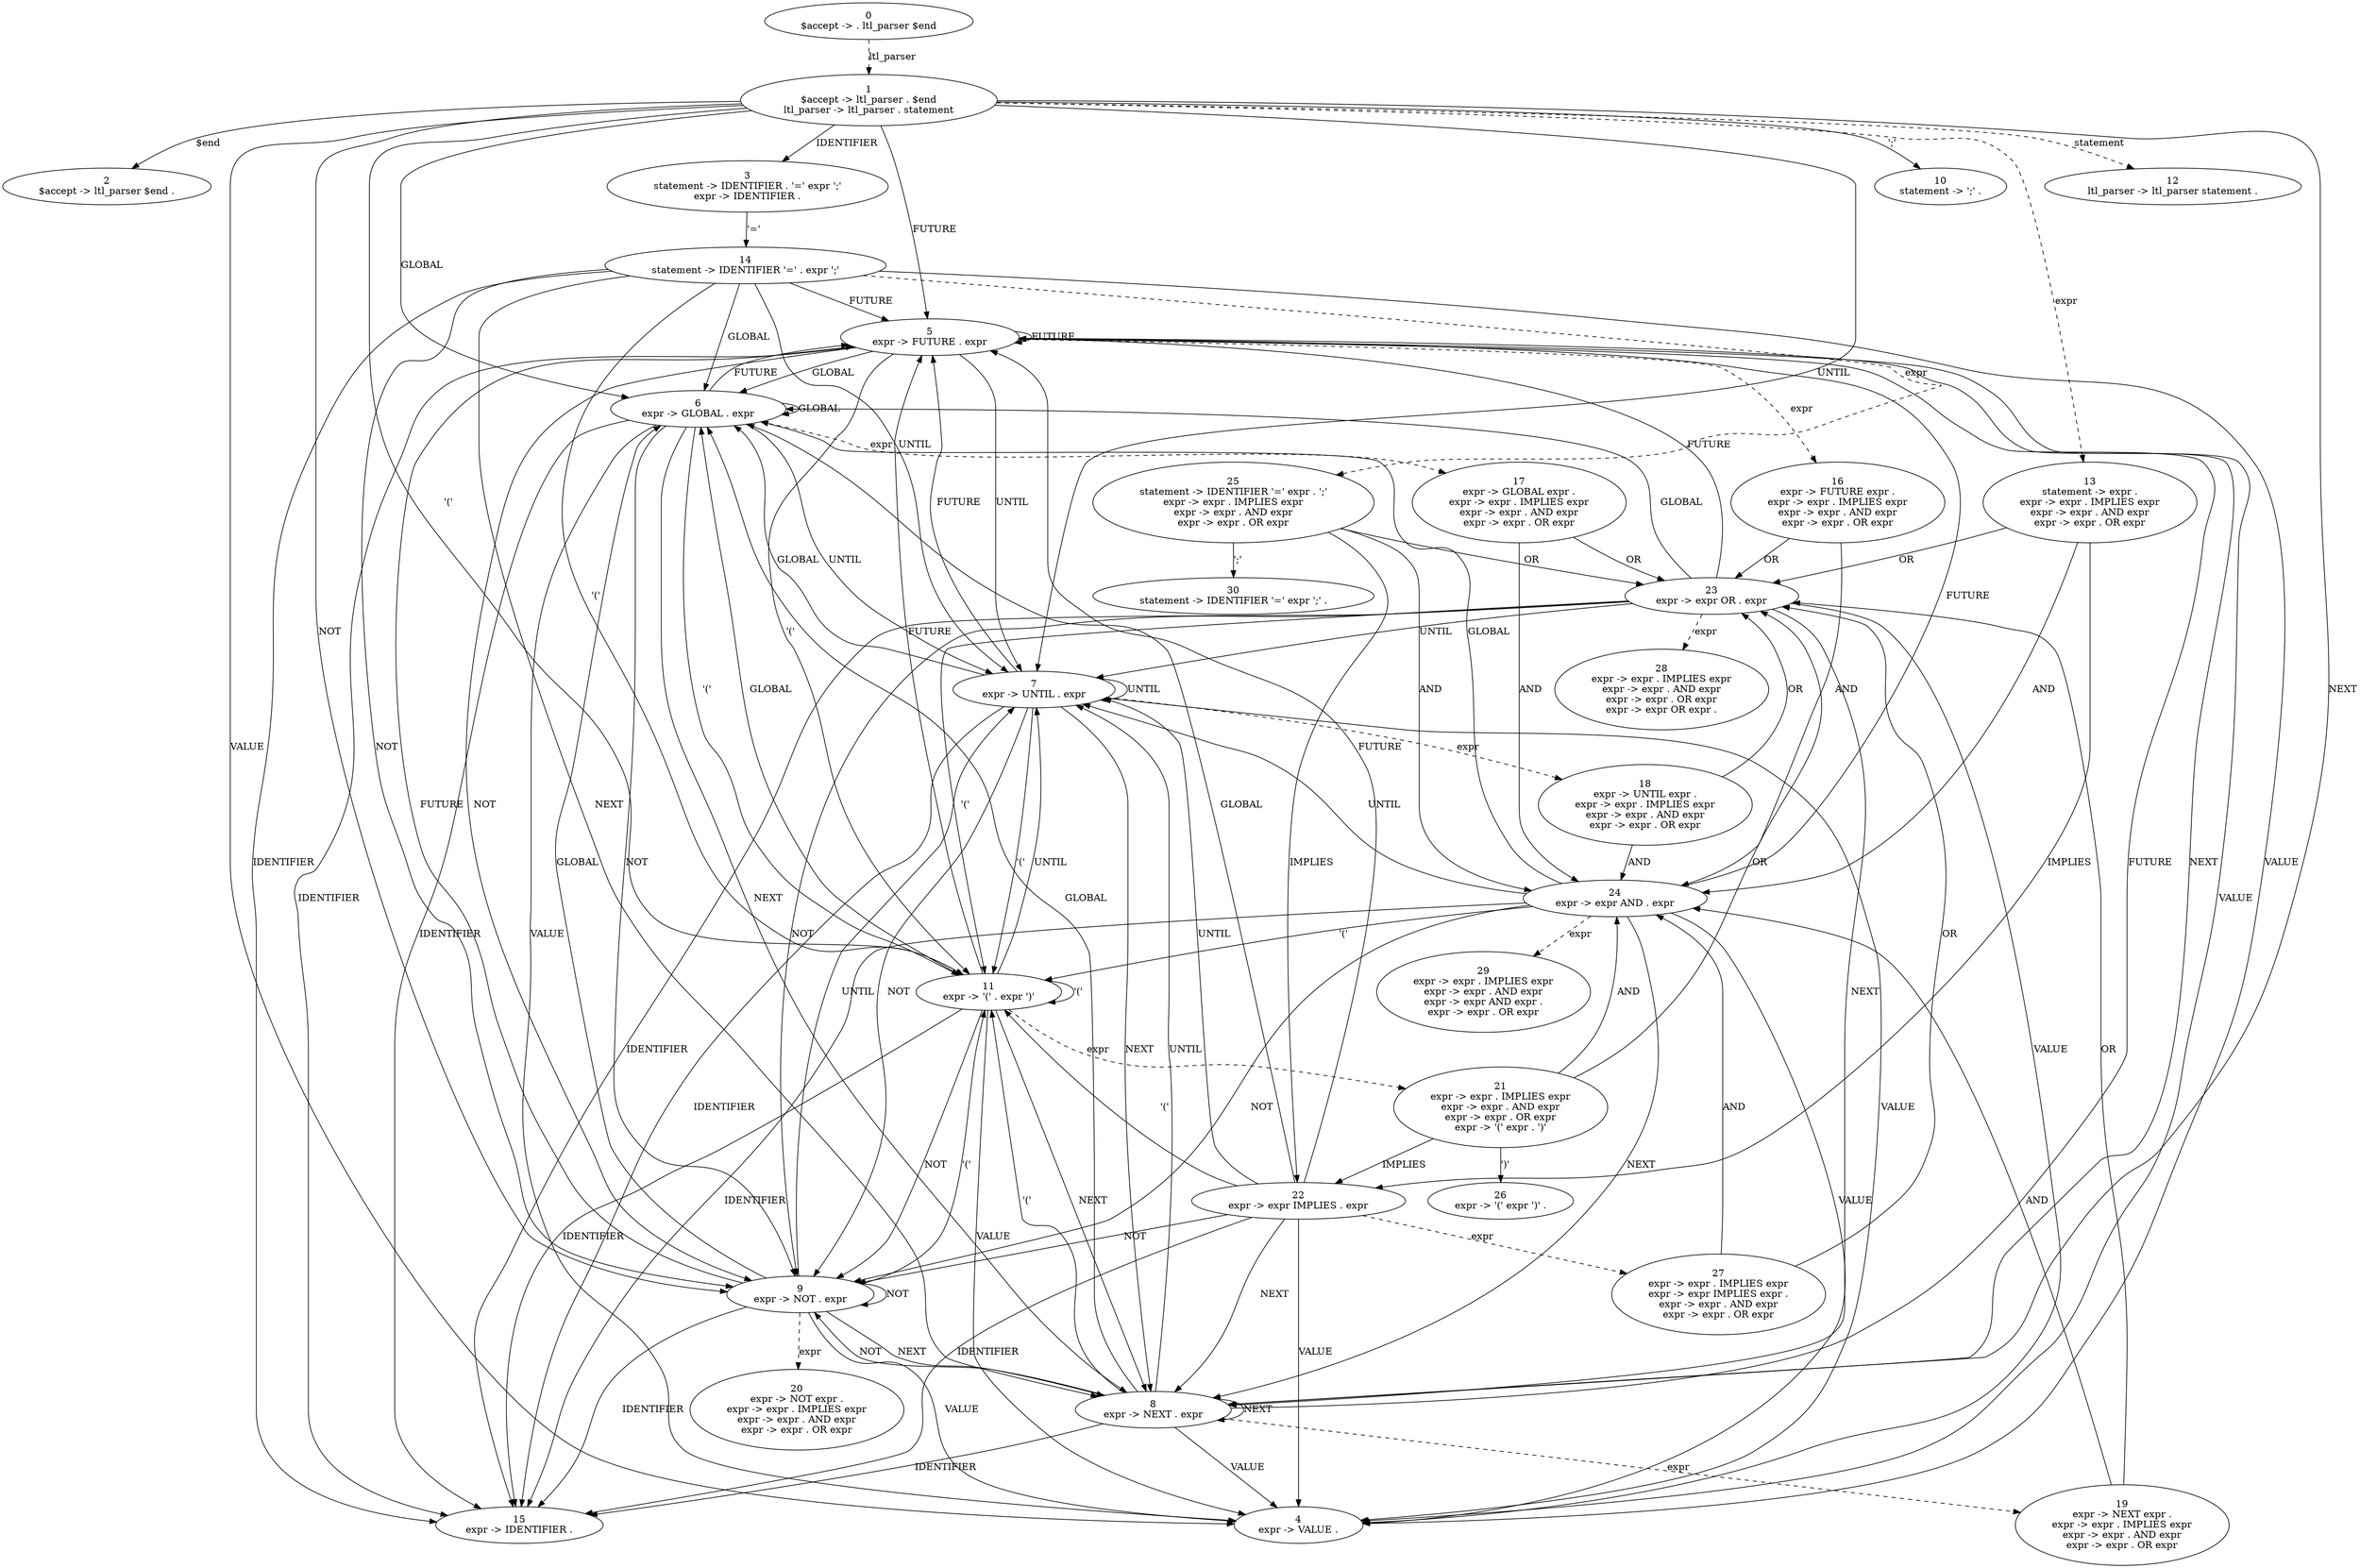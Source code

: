 // Generated by GNU Bison 2.5.
// Report bugs to <bug-bison@gnu.org>.
// Home page: <http://www.gnu.org/software/bison/>.

digraph "ltl_parser.y"
{
  0 [label="0\n$accept -> . ltl_parser $end"]
  0 -> 1 [style=dashed label="ltl_parser"]
  1 [label="1\n$accept -> ltl_parser . $end\nltl_parser -> ltl_parser . statement"]
  1 -> 2 [style=solid label="$end"]
  1 -> 3 [style=solid label="IDENTIFIER"]
  1 -> 4 [style=solid label="VALUE"]
  1 -> 5 [style=solid label="FUTURE"]
  1 -> 6 [style=solid label="GLOBAL"]
  1 -> 7 [style=solid label="UNTIL"]
  1 -> 8 [style=solid label="NEXT"]
  1 -> 9 [style=solid label="NOT"]
  1 -> 10 [style=solid label="';'"]
  1 -> 11 [style=solid label="'('"]
  1 -> 12 [style=dashed label="statement"]
  1 -> 13 [style=dashed label="expr"]
  2 [label="2\n$accept -> ltl_parser $end ."]
  3 [label="3\nstatement -> IDENTIFIER . '=' expr ';'\nexpr -> IDENTIFIER ."]
  3 -> 14 [style=solid label="'='"]
  4 [label="4\nexpr -> VALUE ."]
  5 [label="5\nexpr -> FUTURE . expr"]
  5 -> 15 [style=solid label="IDENTIFIER"]
  5 -> 4 [style=solid label="VALUE"]
  5 -> 5 [style=solid label="FUTURE"]
  5 -> 6 [style=solid label="GLOBAL"]
  5 -> 7 [style=solid label="UNTIL"]
  5 -> 8 [style=solid label="NEXT"]
  5 -> 9 [style=solid label="NOT"]
  5 -> 11 [style=solid label="'('"]
  5 -> 16 [style=dashed label="expr"]
  6 [label="6\nexpr -> GLOBAL . expr"]
  6 -> 15 [style=solid label="IDENTIFIER"]
  6 -> 4 [style=solid label="VALUE"]
  6 -> 5 [style=solid label="FUTURE"]
  6 -> 6 [style=solid label="GLOBAL"]
  6 -> 7 [style=solid label="UNTIL"]
  6 -> 8 [style=solid label="NEXT"]
  6 -> 9 [style=solid label="NOT"]
  6 -> 11 [style=solid label="'('"]
  6 -> 17 [style=dashed label="expr"]
  7 [label="7\nexpr -> UNTIL . expr"]
  7 -> 15 [style=solid label="IDENTIFIER"]
  7 -> 4 [style=solid label="VALUE"]
  7 -> 5 [style=solid label="FUTURE"]
  7 -> 6 [style=solid label="GLOBAL"]
  7 -> 7 [style=solid label="UNTIL"]
  7 -> 8 [style=solid label="NEXT"]
  7 -> 9 [style=solid label="NOT"]
  7 -> 11 [style=solid label="'('"]
  7 -> 18 [style=dashed label="expr"]
  8 [label="8\nexpr -> NEXT . expr"]
  8 -> 15 [style=solid label="IDENTIFIER"]
  8 -> 4 [style=solid label="VALUE"]
  8 -> 5 [style=solid label="FUTURE"]
  8 -> 6 [style=solid label="GLOBAL"]
  8 -> 7 [style=solid label="UNTIL"]
  8 -> 8 [style=solid label="NEXT"]
  8 -> 9 [style=solid label="NOT"]
  8 -> 11 [style=solid label="'('"]
  8 -> 19 [style=dashed label="expr"]
  9 [label="9\nexpr -> NOT . expr"]
  9 -> 15 [style=solid label="IDENTIFIER"]
  9 -> 4 [style=solid label="VALUE"]
  9 -> 5 [style=solid label="FUTURE"]
  9 -> 6 [style=solid label="GLOBAL"]
  9 -> 7 [style=solid label="UNTIL"]
  9 -> 8 [style=solid label="NEXT"]
  9 -> 9 [style=solid label="NOT"]
  9 -> 11 [style=solid label="'('"]
  9 -> 20 [style=dashed label="expr"]
  10 [label="10\nstatement -> ';' ."]
  11 [label="11\nexpr -> '(' . expr ')'"]
  11 -> 15 [style=solid label="IDENTIFIER"]
  11 -> 4 [style=solid label="VALUE"]
  11 -> 5 [style=solid label="FUTURE"]
  11 -> 6 [style=solid label="GLOBAL"]
  11 -> 7 [style=solid label="UNTIL"]
  11 -> 8 [style=solid label="NEXT"]
  11 -> 9 [style=solid label="NOT"]
  11 -> 11 [style=solid label="'('"]
  11 -> 21 [style=dashed label="expr"]
  12 [label="12\nltl_parser -> ltl_parser statement ."]
  13 [label="13\nstatement -> expr .\nexpr -> expr . IMPLIES expr\nexpr -> expr . AND expr\nexpr -> expr . OR expr"]
  13 -> 22 [style=solid label="IMPLIES"]
  13 -> 23 [style=solid label="OR"]
  13 -> 24 [style=solid label="AND"]
  14 [label="14\nstatement -> IDENTIFIER '=' . expr ';'"]
  14 -> 15 [style=solid label="IDENTIFIER"]
  14 -> 4 [style=solid label="VALUE"]
  14 -> 5 [style=solid label="FUTURE"]
  14 -> 6 [style=solid label="GLOBAL"]
  14 -> 7 [style=solid label="UNTIL"]
  14 -> 8 [style=solid label="NEXT"]
  14 -> 9 [style=solid label="NOT"]
  14 -> 11 [style=solid label="'('"]
  14 -> 25 [style=dashed label="expr"]
  15 [label="15\nexpr -> IDENTIFIER ."]
  16 [label="16\nexpr -> FUTURE expr .\nexpr -> expr . IMPLIES expr\nexpr -> expr . AND expr\nexpr -> expr . OR expr"]
  16 -> 23 [style=solid label="OR"]
  16 -> 24 [style=solid label="AND"]
  17 [label="17\nexpr -> GLOBAL expr .\nexpr -> expr . IMPLIES expr\nexpr -> expr . AND expr\nexpr -> expr . OR expr"]
  17 -> 23 [style=solid label="OR"]
  17 -> 24 [style=solid label="AND"]
  18 [label="18\nexpr -> UNTIL expr .\nexpr -> expr . IMPLIES expr\nexpr -> expr . AND expr\nexpr -> expr . OR expr"]
  18 -> 23 [style=solid label="OR"]
  18 -> 24 [style=solid label="AND"]
  19 [label="19\nexpr -> NEXT expr .\nexpr -> expr . IMPLIES expr\nexpr -> expr . AND expr\nexpr -> expr . OR expr"]
  19 -> 23 [style=solid label="OR"]
  19 -> 24 [style=solid label="AND"]
  20 [label="20\nexpr -> NOT expr .\nexpr -> expr . IMPLIES expr\nexpr -> expr . AND expr\nexpr -> expr . OR expr"]
  21 [label="21\nexpr -> expr . IMPLIES expr\nexpr -> expr . AND expr\nexpr -> expr . OR expr\nexpr -> '(' expr . ')'"]
  21 -> 22 [style=solid label="IMPLIES"]
  21 -> 23 [style=solid label="OR"]
  21 -> 24 [style=solid label="AND"]
  21 -> 26 [style=solid label="')'"]
  22 [label="22\nexpr -> expr IMPLIES . expr"]
  22 -> 15 [style=solid label="IDENTIFIER"]
  22 -> 4 [style=solid label="VALUE"]
  22 -> 5 [style=solid label="FUTURE"]
  22 -> 6 [style=solid label="GLOBAL"]
  22 -> 7 [style=solid label="UNTIL"]
  22 -> 8 [style=solid label="NEXT"]
  22 -> 9 [style=solid label="NOT"]
  22 -> 11 [style=solid label="'('"]
  22 -> 27 [style=dashed label="expr"]
  23 [label="23\nexpr -> expr OR . expr"]
  23 -> 15 [style=solid label="IDENTIFIER"]
  23 -> 4 [style=solid label="VALUE"]
  23 -> 5 [style=solid label="FUTURE"]
  23 -> 6 [style=solid label="GLOBAL"]
  23 -> 7 [style=solid label="UNTIL"]
  23 -> 8 [style=solid label="NEXT"]
  23 -> 9 [style=solid label="NOT"]
  23 -> 11 [style=solid label="'('"]
  23 -> 28 [style=dashed label="expr"]
  24 [label="24\nexpr -> expr AND . expr"]
  24 -> 15 [style=solid label="IDENTIFIER"]
  24 -> 4 [style=solid label="VALUE"]
  24 -> 5 [style=solid label="FUTURE"]
  24 -> 6 [style=solid label="GLOBAL"]
  24 -> 7 [style=solid label="UNTIL"]
  24 -> 8 [style=solid label="NEXT"]
  24 -> 9 [style=solid label="NOT"]
  24 -> 11 [style=solid label="'('"]
  24 -> 29 [style=dashed label="expr"]
  25 [label="25\nstatement -> IDENTIFIER '=' expr . ';'\nexpr -> expr . IMPLIES expr\nexpr -> expr . AND expr\nexpr -> expr . OR expr"]
  25 -> 22 [style=solid label="IMPLIES"]
  25 -> 23 [style=solid label="OR"]
  25 -> 24 [style=solid label="AND"]
  25 -> 30 [style=solid label="';'"]
  26 [label="26\nexpr -> '(' expr ')' ."]
  27 [label="27\nexpr -> expr . IMPLIES expr\nexpr -> expr IMPLIES expr .\nexpr -> expr . AND expr\nexpr -> expr . OR expr"]
  27 -> 23 [style=solid label="OR"]
  27 -> 24 [style=solid label="AND"]
  28 [label="28\nexpr -> expr . IMPLIES expr\nexpr -> expr . AND expr\nexpr -> expr . OR expr\nexpr -> expr OR expr ."]
  29 [label="29\nexpr -> expr . IMPLIES expr\nexpr -> expr . AND expr\nexpr -> expr AND expr .\nexpr -> expr . OR expr"]
  30 [label="30\nstatement -> IDENTIFIER '=' expr ';' ."]
}

